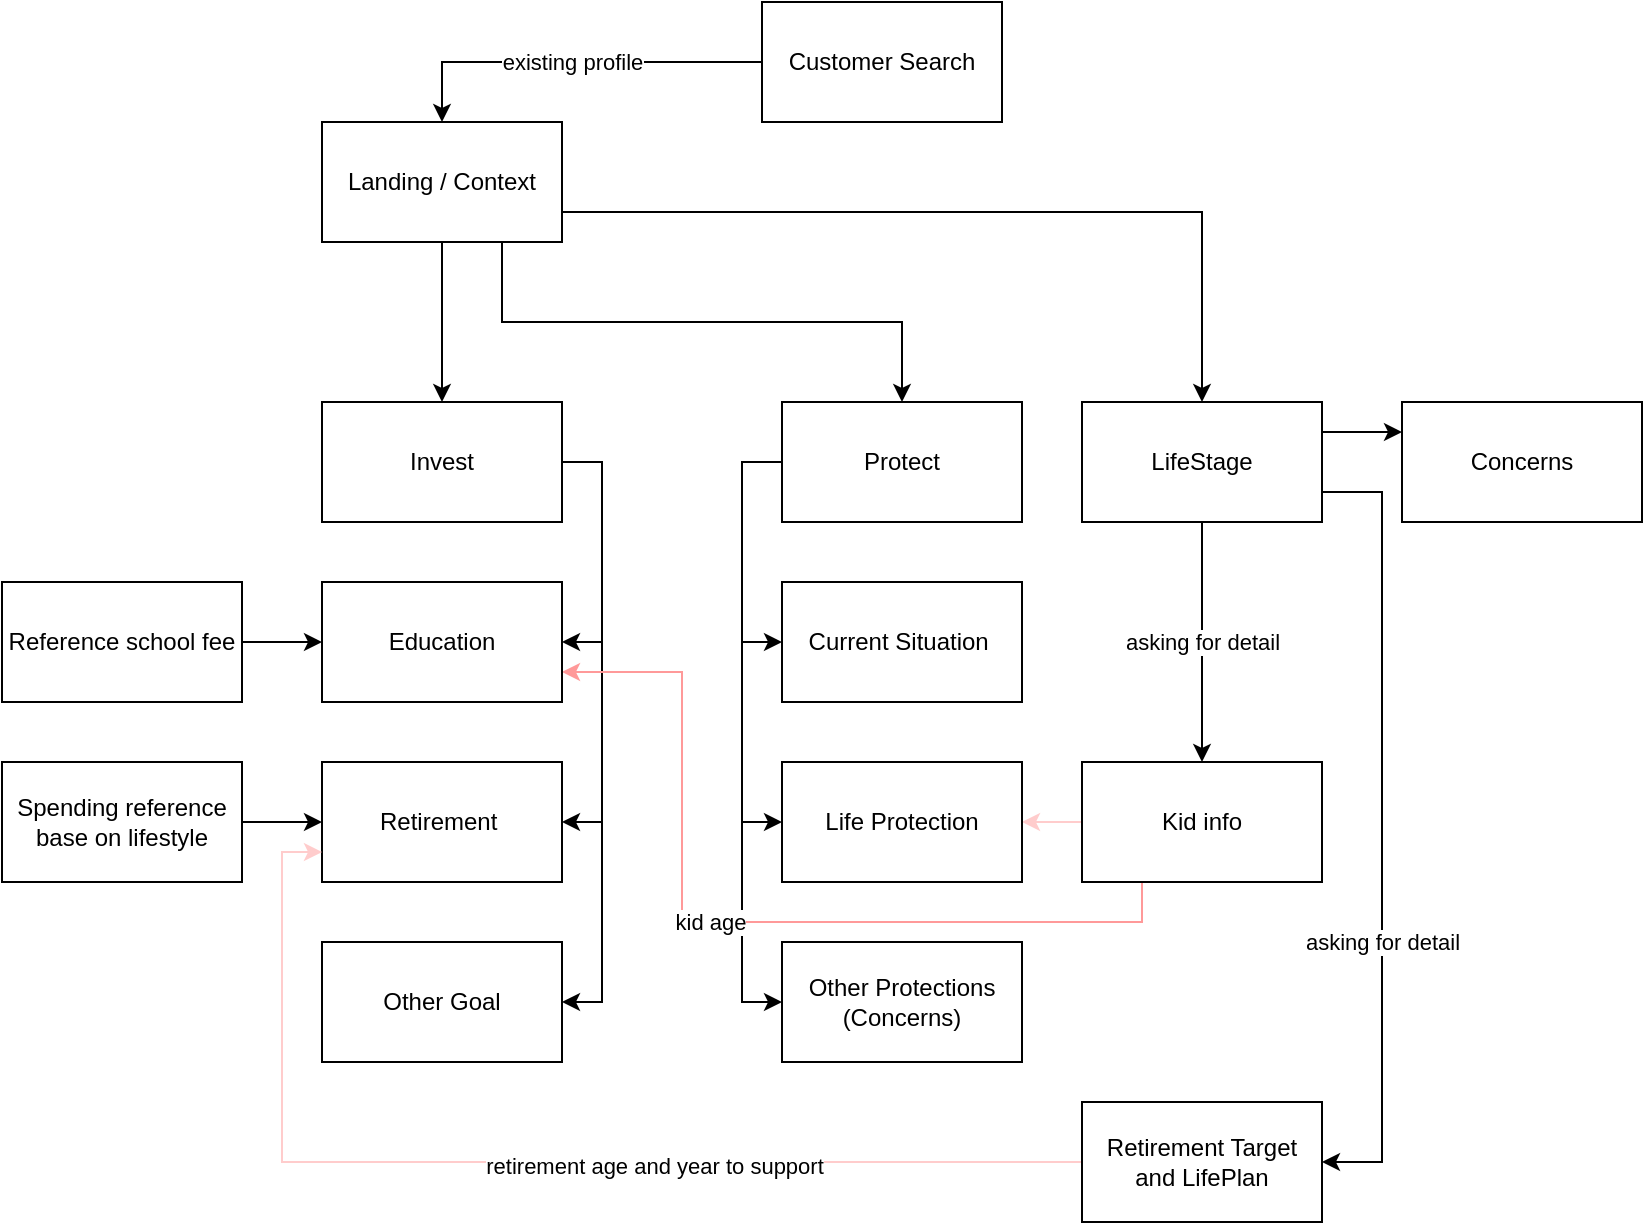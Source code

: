 <mxfile version="13.7.6" type="github"><diagram id="EWSqnJioqDDeJ6R7m2_B" name="Data Flow"><mxGraphModel dx="900" dy="685" grid="1" gridSize="10" guides="1" tooltips="1" connect="1" arrows="1" fold="1" page="1" pageScale="1" pageWidth="850" pageHeight="1100" math="0" shadow="0"><root><mxCell id="0"/><mxCell id="1" parent="0"/><mxCell id="O3FAnGdFtzIONOLhY2R--17" style="edgeStyle=orthogonalEdgeStyle;rounded=0;orthogonalLoop=1;jettySize=auto;html=1;exitX=0.5;exitY=1;exitDx=0;exitDy=0;entryX=0.5;entryY=0;entryDx=0;entryDy=0;" parent="1" source="O3FAnGdFtzIONOLhY2R--1" target="O3FAnGdFtzIONOLhY2R--2" edge="1"><mxGeometry relative="1" as="geometry"/></mxCell><mxCell id="O3FAnGdFtzIONOLhY2R--18" style="edgeStyle=orthogonalEdgeStyle;rounded=0;orthogonalLoop=1;jettySize=auto;html=1;exitX=0.75;exitY=1;exitDx=0;exitDy=0;" parent="1" source="O3FAnGdFtzIONOLhY2R--1" target="O3FAnGdFtzIONOLhY2R--4" edge="1"><mxGeometry relative="1" as="geometry"/></mxCell><mxCell id="O3FAnGdFtzIONOLhY2R--19" style="edgeStyle=orthogonalEdgeStyle;rounded=0;orthogonalLoop=1;jettySize=auto;html=1;exitX=1;exitY=0.75;exitDx=0;exitDy=0;entryX=0.5;entryY=0;entryDx=0;entryDy=0;" parent="1" source="O3FAnGdFtzIONOLhY2R--1" target="O3FAnGdFtzIONOLhY2R--5" edge="1"><mxGeometry relative="1" as="geometry"/></mxCell><mxCell id="O3FAnGdFtzIONOLhY2R--1" value="Landing / Context" style="rounded=0;whiteSpace=wrap;html=1;" parent="1" vertex="1"><mxGeometry x="170" y="70" width="120" height="60" as="geometry"/></mxCell><mxCell id="O3FAnGdFtzIONOLhY2R--28" style="edgeStyle=orthogonalEdgeStyle;rounded=0;orthogonalLoop=1;jettySize=auto;html=1;exitX=1;exitY=0.5;exitDx=0;exitDy=0;entryX=1;entryY=0.5;entryDx=0;entryDy=0;" parent="1" source="O3FAnGdFtzIONOLhY2R--2" target="O3FAnGdFtzIONOLhY2R--11" edge="1"><mxGeometry relative="1" as="geometry"/></mxCell><mxCell id="O3FAnGdFtzIONOLhY2R--29" style="edgeStyle=orthogonalEdgeStyle;rounded=0;orthogonalLoop=1;jettySize=auto;html=1;exitX=1;exitY=0.5;exitDx=0;exitDy=0;entryX=1;entryY=0.5;entryDx=0;entryDy=0;" parent="1" source="O3FAnGdFtzIONOLhY2R--2" target="O3FAnGdFtzIONOLhY2R--12" edge="1"><mxGeometry relative="1" as="geometry"/></mxCell><mxCell id="O3FAnGdFtzIONOLhY2R--30" style="edgeStyle=orthogonalEdgeStyle;rounded=0;orthogonalLoop=1;jettySize=auto;html=1;exitX=1;exitY=0.5;exitDx=0;exitDy=0;entryX=1;entryY=0.5;entryDx=0;entryDy=0;" parent="1" source="O3FAnGdFtzIONOLhY2R--2" target="O3FAnGdFtzIONOLhY2R--13" edge="1"><mxGeometry relative="1" as="geometry"/></mxCell><mxCell id="O3FAnGdFtzIONOLhY2R--2" value="Invest" style="rounded=0;whiteSpace=wrap;html=1;" parent="1" vertex="1"><mxGeometry x="170" y="210" width="120" height="60" as="geometry"/></mxCell><mxCell id="O3FAnGdFtzIONOLhY2R--31" value="existing profile" style="edgeStyle=orthogonalEdgeStyle;rounded=0;orthogonalLoop=1;jettySize=auto;html=1;exitX=0;exitY=0.5;exitDx=0;exitDy=0;entryX=0.5;entryY=0;entryDx=0;entryDy=0;" parent="1" source="O3FAnGdFtzIONOLhY2R--3" target="O3FAnGdFtzIONOLhY2R--1" edge="1"><mxGeometry relative="1" as="geometry"><Array as="points"><mxPoint x="230" y="40"/></Array></mxGeometry></mxCell><mxCell id="O3FAnGdFtzIONOLhY2R--3" value="Customer Search" style="rounded=0;whiteSpace=wrap;html=1;" parent="1" vertex="1"><mxGeometry x="390" y="10" width="120" height="60" as="geometry"/></mxCell><mxCell id="O3FAnGdFtzIONOLhY2R--32" style="edgeStyle=orthogonalEdgeStyle;rounded=0;orthogonalLoop=1;jettySize=auto;html=1;exitX=0;exitY=0.5;exitDx=0;exitDy=0;entryX=0;entryY=0.5;entryDx=0;entryDy=0;" parent="1" source="O3FAnGdFtzIONOLhY2R--4" target="O3FAnGdFtzIONOLhY2R--8" edge="1"><mxGeometry relative="1" as="geometry"/></mxCell><mxCell id="O3FAnGdFtzIONOLhY2R--33" style="edgeStyle=orthogonalEdgeStyle;rounded=0;orthogonalLoop=1;jettySize=auto;html=1;exitX=0;exitY=0.5;exitDx=0;exitDy=0;entryX=0;entryY=0.5;entryDx=0;entryDy=0;" parent="1" source="O3FAnGdFtzIONOLhY2R--4" target="O3FAnGdFtzIONOLhY2R--9" edge="1"><mxGeometry relative="1" as="geometry"/></mxCell><mxCell id="O3FAnGdFtzIONOLhY2R--34" style="edgeStyle=orthogonalEdgeStyle;rounded=0;orthogonalLoop=1;jettySize=auto;html=1;exitX=0;exitY=0.5;exitDx=0;exitDy=0;entryX=0;entryY=0.5;entryDx=0;entryDy=0;" parent="1" source="O3FAnGdFtzIONOLhY2R--4" target="O3FAnGdFtzIONOLhY2R--10" edge="1"><mxGeometry relative="1" as="geometry"/></mxCell><mxCell id="O3FAnGdFtzIONOLhY2R--4" value="Protect" style="rounded=0;whiteSpace=wrap;html=1;" parent="1" vertex="1"><mxGeometry x="400" y="210" width="120" height="60" as="geometry"/></mxCell><mxCell id="O3FAnGdFtzIONOLhY2R--22" style="edgeStyle=orthogonalEdgeStyle;rounded=0;orthogonalLoop=1;jettySize=auto;html=1;exitX=1;exitY=0.25;exitDx=0;exitDy=0;entryX=0;entryY=0.25;entryDx=0;entryDy=0;" parent="1" source="O3FAnGdFtzIONOLhY2R--5" target="O3FAnGdFtzIONOLhY2R--7" edge="1"><mxGeometry relative="1" as="geometry"/></mxCell><mxCell id="O3FAnGdFtzIONOLhY2R--36" value="asking for detail" style="edgeStyle=orthogonalEdgeStyle;rounded=0;orthogonalLoop=1;jettySize=auto;html=1;exitX=0.5;exitY=1;exitDx=0;exitDy=0;" parent="1" source="O3FAnGdFtzIONOLhY2R--5" target="O3FAnGdFtzIONOLhY2R--6" edge="1"><mxGeometry relative="1" as="geometry"/></mxCell><mxCell id="O3FAnGdFtzIONOLhY2R--37" value="asking for detail" style="edgeStyle=orthogonalEdgeStyle;rounded=0;orthogonalLoop=1;jettySize=auto;html=1;exitX=1;exitY=0.75;exitDx=0;exitDy=0;entryX=1;entryY=0.5;entryDx=0;entryDy=0;" parent="1" source="O3FAnGdFtzIONOLhY2R--5" target="O3FAnGdFtzIONOLhY2R--35" edge="1"><mxGeometry x="0.291" relative="1" as="geometry"><Array as="points"><mxPoint x="700" y="255"/><mxPoint x="700" y="590"/></Array><mxPoint as="offset"/></mxGeometry></mxCell><mxCell id="O3FAnGdFtzIONOLhY2R--5" value="LifeStage" style="rounded=0;whiteSpace=wrap;html=1;" parent="1" vertex="1"><mxGeometry x="550" y="210" width="120" height="60" as="geometry"/></mxCell><mxCell id="O3FAnGdFtzIONOLhY2R--23" style="edgeStyle=orthogonalEdgeStyle;rounded=0;orthogonalLoop=1;jettySize=auto;html=1;entryX=1;entryY=0.5;entryDx=0;entryDy=0;fillColor=#FFCCCC;strokeColor=#FFCCCC;" parent="1" source="O3FAnGdFtzIONOLhY2R--6" target="O3FAnGdFtzIONOLhY2R--9" edge="1"><mxGeometry relative="1" as="geometry"/></mxCell><mxCell id="O3FAnGdFtzIONOLhY2R--39" style="edgeStyle=orthogonalEdgeStyle;rounded=0;orthogonalLoop=1;jettySize=auto;html=1;exitX=0.25;exitY=1;exitDx=0;exitDy=0;entryX=1;entryY=0.75;entryDx=0;entryDy=0;strokeColor=#FF9999;" parent="1" source="O3FAnGdFtzIONOLhY2R--6" target="O3FAnGdFtzIONOLhY2R--11" edge="1"><mxGeometry relative="1" as="geometry"><Array as="points"><mxPoint x="580" y="470"/><mxPoint x="350" y="470"/><mxPoint x="350" y="345"/></Array></mxGeometry></mxCell><mxCell id="O3FAnGdFtzIONOLhY2R--40" value="kid age" style="edgeLabel;html=1;align=center;verticalAlign=middle;resizable=0;points=[];" parent="O3FAnGdFtzIONOLhY2R--39" vertex="1" connectable="0"><mxGeometry x="0.085" relative="1" as="geometry"><mxPoint as="offset"/></mxGeometry></mxCell><mxCell id="O3FAnGdFtzIONOLhY2R--6" value="Kid info" style="rounded=0;whiteSpace=wrap;html=1;" parent="1" vertex="1"><mxGeometry x="550" y="390" width="120" height="60" as="geometry"/></mxCell><mxCell id="O3FAnGdFtzIONOLhY2R--7" value="Concerns" style="rounded=0;whiteSpace=wrap;html=1;" parent="1" vertex="1"><mxGeometry x="710" y="210" width="120" height="60" as="geometry"/></mxCell><mxCell id="O3FAnGdFtzIONOLhY2R--8" value="Current Situation&amp;nbsp;" style="rounded=0;whiteSpace=wrap;html=1;" parent="1" vertex="1"><mxGeometry x="400" y="300" width="120" height="60" as="geometry"/></mxCell><mxCell id="O3FAnGdFtzIONOLhY2R--9" value="Life Protection" style="rounded=0;whiteSpace=wrap;html=1;" parent="1" vertex="1"><mxGeometry x="400" y="390" width="120" height="60" as="geometry"/></mxCell><mxCell id="O3FAnGdFtzIONOLhY2R--10" value="Other Protections (Concerns)" style="rounded=0;whiteSpace=wrap;html=1;" parent="1" vertex="1"><mxGeometry x="400" y="480" width="120" height="60" as="geometry"/></mxCell><mxCell id="O3FAnGdFtzIONOLhY2R--11" value="Education" style="rounded=0;whiteSpace=wrap;html=1;" parent="1" vertex="1"><mxGeometry x="170" y="300" width="120" height="60" as="geometry"/></mxCell><mxCell id="O3FAnGdFtzIONOLhY2R--12" value="Retirement&amp;nbsp;" style="rounded=0;whiteSpace=wrap;html=1;" parent="1" vertex="1"><mxGeometry x="170" y="390" width="120" height="60" as="geometry"/></mxCell><mxCell id="O3FAnGdFtzIONOLhY2R--13" value="Other Goal" style="rounded=0;whiteSpace=wrap;html=1;" parent="1" vertex="1"><mxGeometry x="170" y="480" width="120" height="60" as="geometry"/></mxCell><mxCell id="O3FAnGdFtzIONOLhY2R--24" style="edgeStyle=orthogonalEdgeStyle;rounded=0;orthogonalLoop=1;jettySize=auto;html=1;exitX=1;exitY=0.5;exitDx=0;exitDy=0;entryX=0;entryY=0.5;entryDx=0;entryDy=0;" parent="1" source="O3FAnGdFtzIONOLhY2R--15" target="O3FAnGdFtzIONOLhY2R--11" edge="1"><mxGeometry relative="1" as="geometry"/></mxCell><mxCell id="O3FAnGdFtzIONOLhY2R--15" value="Reference school fee" style="rounded=0;whiteSpace=wrap;html=1;" parent="1" vertex="1"><mxGeometry x="10" y="300" width="120" height="60" as="geometry"/></mxCell><mxCell id="O3FAnGdFtzIONOLhY2R--25" style="edgeStyle=orthogonalEdgeStyle;rounded=0;orthogonalLoop=1;jettySize=auto;html=1;exitX=1;exitY=0.5;exitDx=0;exitDy=0;entryX=0;entryY=0.5;entryDx=0;entryDy=0;" parent="1" source="O3FAnGdFtzIONOLhY2R--16" target="O3FAnGdFtzIONOLhY2R--12" edge="1"><mxGeometry relative="1" as="geometry"/></mxCell><mxCell id="O3FAnGdFtzIONOLhY2R--16" value="Spending reference base on lifestyle" style="rounded=0;whiteSpace=wrap;html=1;" parent="1" vertex="1"><mxGeometry x="10" y="390" width="120" height="60" as="geometry"/></mxCell><mxCell id="O3FAnGdFtzIONOLhY2R--38" style="edgeStyle=orthogonalEdgeStyle;rounded=0;orthogonalLoop=1;jettySize=auto;html=1;exitX=0;exitY=0.5;exitDx=0;exitDy=0;entryX=0;entryY=0.75;entryDx=0;entryDy=0;fillColor=#FFCC99;strokeColor=#FFCCCC;" parent="1" source="O3FAnGdFtzIONOLhY2R--35" target="O3FAnGdFtzIONOLhY2R--12" edge="1"><mxGeometry relative="1" as="geometry"/></mxCell><mxCell id="O3FAnGdFtzIONOLhY2R--41" value="retirement age and year to support" style="edgeLabel;html=1;align=center;verticalAlign=middle;resizable=0;points=[];" parent="O3FAnGdFtzIONOLhY2R--38" vertex="1" connectable="0"><mxGeometry x="-0.256" y="2" relative="1" as="geometry"><mxPoint as="offset"/></mxGeometry></mxCell><mxCell id="O3FAnGdFtzIONOLhY2R--35" value="Retirement Target and LifePlan" style="rounded=0;whiteSpace=wrap;html=1;" parent="1" vertex="1"><mxGeometry x="550" y="560" width="120" height="60" as="geometry"/></mxCell></root></mxGraphModel></diagram></mxfile>